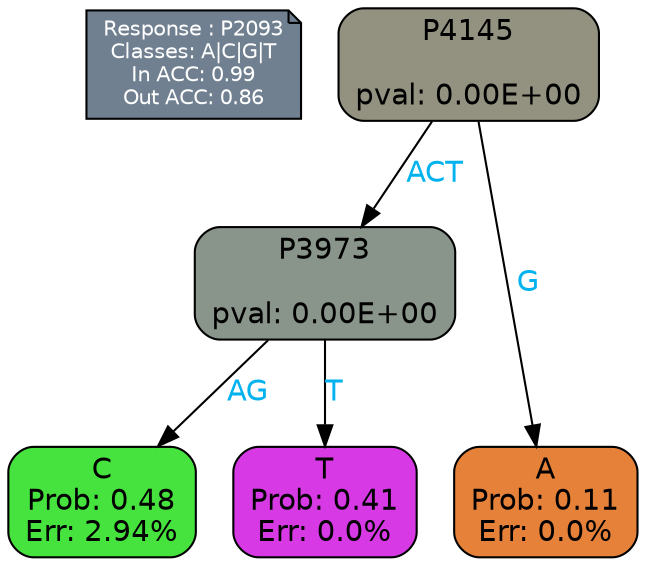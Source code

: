 digraph Tree {
node [shape=box, style="filled, rounded", color="black", fontname=helvetica] ;
graph [ranksep=equally, splines=polylines, bgcolor=transparent, dpi=600] ;
edge [fontname=helvetica] ;
LEGEND [label="Response : P2093
Classes: A|C|G|T
In ACC: 0.99
Out ACC: 0.86
",shape=note,align=left,style=filled,fillcolor="slategray",fontcolor="white",fontsize=10];1 [label="P4145

pval: 0.00E+00", fillcolor="#939281"] ;
2 [label="P3973

pval: 0.00E+00", fillcolor="#89948a"] ;
3 [label="C
Prob: 0.48
Err: 2.94%", fillcolor="#46e23e"] ;
4 [label="T
Prob: 0.41
Err: 0.0%", fillcolor="#d739e5"] ;
5 [label="A
Prob: 0.11
Err: 0.0%", fillcolor="#e58139"] ;
1 -> 2 [label="ACT",fontcolor=deepskyblue2] ;
1 -> 5 [label="G",fontcolor=deepskyblue2] ;
2 -> 3 [label="AG",fontcolor=deepskyblue2] ;
2 -> 4 [label="T",fontcolor=deepskyblue2] ;
{rank = same; 3;4;5;}{rank = same; LEGEND;1;}}